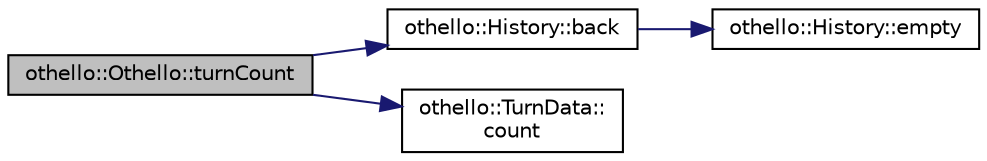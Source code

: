 digraph "othello::Othello::turnCount"
{
  edge [fontname="Helvetica",fontsize="10",labelfontname="Helvetica",labelfontsize="10"];
  node [fontname="Helvetica",fontsize="10",shape=record];
  rankdir="LR";
  Node1 [label="othello::Othello::turnCount",height=0.2,width=0.4,color="black", fillcolor="grey75", style="filled", fontcolor="black"];
  Node1 -> Node2 [color="midnightblue",fontsize="10",style="solid",fontname="Helvetica"];
  Node2 [label="othello::History::back",height=0.2,width=0.4,color="black", fillcolor="white", style="filled",URL="$db/d19/classothello_1_1_history.html#a4093a993c86f7dd702920b0155ac8fba"];
  Node2 -> Node3 [color="midnightblue",fontsize="10",style="solid",fontname="Helvetica"];
  Node3 [label="othello::History::empty",height=0.2,width=0.4,color="black", fillcolor="white", style="filled",URL="$db/d19/classothello_1_1_history.html#aa5ef1b86a3e2dee26948d3b17a3863e7"];
  Node1 -> Node4 [color="midnightblue",fontsize="10",style="solid",fontname="Helvetica"];
  Node4 [label="othello::TurnData::\lcount",height=0.2,width=0.4,color="black", fillcolor="white", style="filled",URL="$d7/d74/classothello_1_1_turn_data.html#ad4c163e7fbd5cb02d41b16f602af237b"];
}
